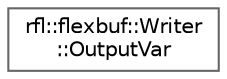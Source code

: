 digraph "类继承关系图"
{
 // LATEX_PDF_SIZE
  bgcolor="transparent";
  edge [fontname=Helvetica,fontsize=10,labelfontname=Helvetica,labelfontsize=10];
  node [fontname=Helvetica,fontsize=10,shape=box,height=0.2,width=0.4];
  rankdir="LR";
  Node0 [id="Node000000",label="rfl::flexbuf::Writer\l::OutputVar",height=0.2,width=0.4,color="grey40", fillcolor="white", style="filled",URL="$structrfl_1_1flexbuf_1_1_writer_1_1_output_var.html",tooltip=" "];
}
